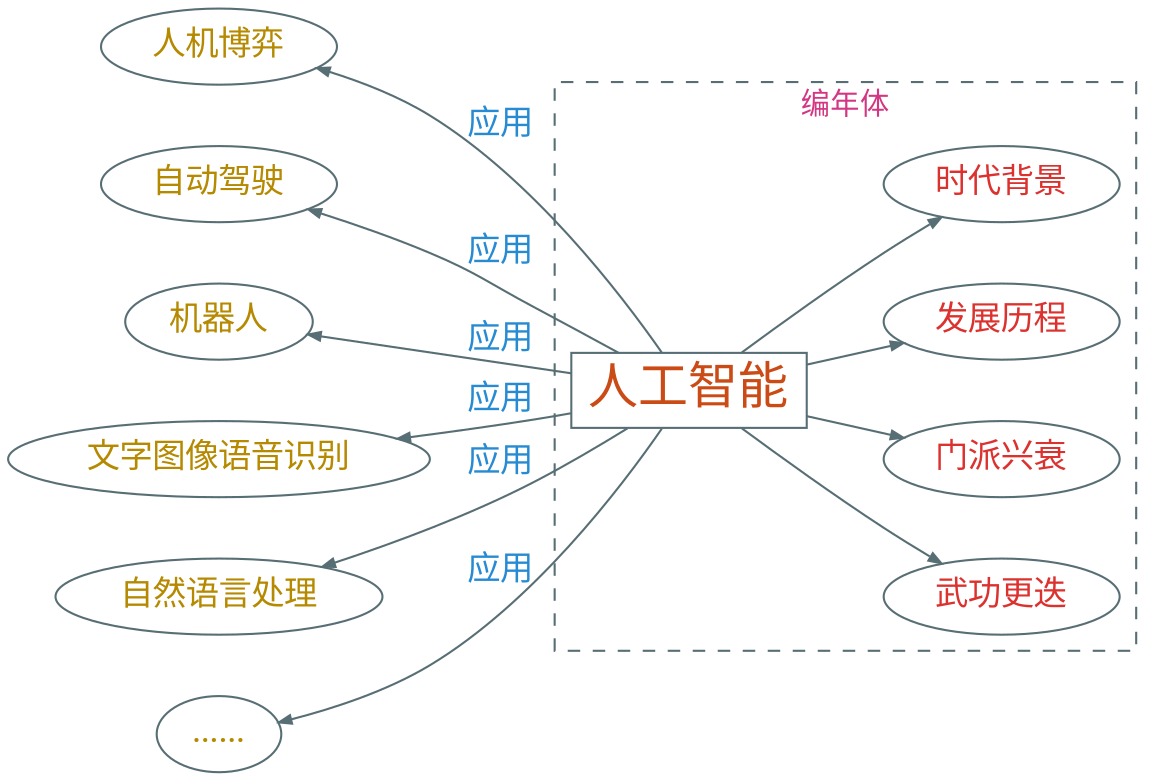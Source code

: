 digraph g {
    rankdir=LR
    graph [nodesep=0.4 ranksep=0.5]
    bgcolor="transparent"

    node [shape=ellipse color="#586e75" fontcolor="#b58900" fontsize=16 fontname="EBG,fzlz"]
    edge [color="#586e75" fontcolor="#268bd2" fontsize=16 fontname="EBG,fzlz" arrowsize=0.6]

    人工智能 [shape=box fontsize=24 fontcolor="#cb4b16"]
    {人机博弈,自动驾驶,机器人,文字图像语音识别,自然语言处理,……} -> 人工智能 [label="应用" dir=back]

    node [fontcolor="#dc322f"]

    subgraph cluster_0 {
        style=dashed
        fontname="EBG,fzlz"
        label=编年体
        color="#586e75"
        fontcolor="#d33682"

        人工智能 -> {武功更迭,门派兴衰,发展历程,时代背景}
    }
}